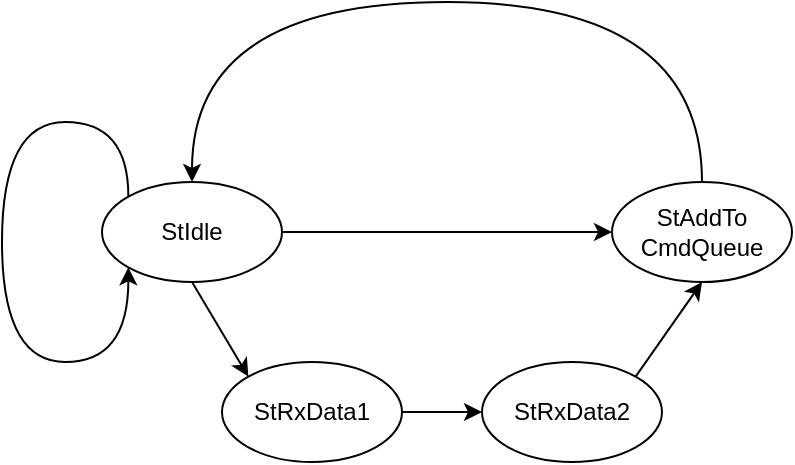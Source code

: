 <mxfile version="13.4.5" type="device"><diagram id="VoxC1Dn3yapktxwrDZ86" name="Page-1"><mxGraphModel dx="1086" dy="806" grid="1" gridSize="10" guides="1" tooltips="1" connect="1" arrows="1" fold="1" page="1" pageScale="1" pageWidth="850" pageHeight="1100" math="0" shadow="0"><root><mxCell id="0"/><mxCell id="1" parent="0"/><mxCell id="FGPDmu4kXKe0IRJ1xzzB-7" style="rounded=0;orthogonalLoop=1;jettySize=auto;html=1;exitX=0.5;exitY=1;exitDx=0;exitDy=0;entryX=0;entryY=0;entryDx=0;entryDy=0;" edge="1" parent="1" source="FGPDmu4kXKe0IRJ1xzzB-3" target="FGPDmu4kXKe0IRJ1xzzB-5"><mxGeometry relative="1" as="geometry"/></mxCell><mxCell id="FGPDmu4kXKe0IRJ1xzzB-10" style="edgeStyle=none;rounded=0;orthogonalLoop=1;jettySize=auto;html=1;exitX=1;exitY=0.5;exitDx=0;exitDy=0;entryX=0;entryY=0.5;entryDx=0;entryDy=0;" edge="1" parent="1" source="FGPDmu4kXKe0IRJ1xzzB-3" target="FGPDmu4kXKe0IRJ1xzzB-4"><mxGeometry relative="1" as="geometry"/></mxCell><mxCell id="FGPDmu4kXKe0IRJ1xzzB-3" value="StIdle" style="ellipse;whiteSpace=wrap;html=1;" vertex="1" parent="1"><mxGeometry x="170" y="360" width="90" height="50" as="geometry"/></mxCell><mxCell id="FGPDmu4kXKe0IRJ1xzzB-11" style="edgeStyle=orthogonalEdgeStyle;rounded=0;orthogonalLoop=1;jettySize=auto;html=1;exitX=0.5;exitY=0;exitDx=0;exitDy=0;entryX=0.5;entryY=0;entryDx=0;entryDy=0;curved=1;" edge="1" parent="1" source="FGPDmu4kXKe0IRJ1xzzB-4" target="FGPDmu4kXKe0IRJ1xzzB-3"><mxGeometry relative="1" as="geometry"><Array as="points"><mxPoint x="470" y="270"/><mxPoint x="215" y="270"/></Array></mxGeometry></mxCell><mxCell id="FGPDmu4kXKe0IRJ1xzzB-4" value="StAddTo&lt;br&gt;CmdQueue" style="ellipse;whiteSpace=wrap;html=1;" vertex="1" parent="1"><mxGeometry x="425" y="360" width="90" height="50" as="geometry"/></mxCell><mxCell id="FGPDmu4kXKe0IRJ1xzzB-8" style="edgeStyle=none;rounded=0;orthogonalLoop=1;jettySize=auto;html=1;exitX=1;exitY=0.5;exitDx=0;exitDy=0;entryX=0;entryY=0.5;entryDx=0;entryDy=0;" edge="1" parent="1" source="FGPDmu4kXKe0IRJ1xzzB-5" target="FGPDmu4kXKe0IRJ1xzzB-6"><mxGeometry relative="1" as="geometry"/></mxCell><mxCell id="FGPDmu4kXKe0IRJ1xzzB-5" value="StRxData1" style="ellipse;whiteSpace=wrap;html=1;" vertex="1" parent="1"><mxGeometry x="230" y="450" width="90" height="50" as="geometry"/></mxCell><mxCell id="FGPDmu4kXKe0IRJ1xzzB-9" style="edgeStyle=none;rounded=0;orthogonalLoop=1;jettySize=auto;html=1;exitX=1;exitY=0;exitDx=0;exitDy=0;entryX=0.5;entryY=1;entryDx=0;entryDy=0;" edge="1" parent="1" source="FGPDmu4kXKe0IRJ1xzzB-6" target="FGPDmu4kXKe0IRJ1xzzB-4"><mxGeometry relative="1" as="geometry"/></mxCell><mxCell id="FGPDmu4kXKe0IRJ1xzzB-6" value="StRxData2" style="ellipse;whiteSpace=wrap;html=1;" vertex="1" parent="1"><mxGeometry x="360" y="450" width="90" height="50" as="geometry"/></mxCell><mxCell id="FGPDmu4kXKe0IRJ1xzzB-12" style="edgeStyle=orthogonalEdgeStyle;curved=1;rounded=0;orthogonalLoop=1;jettySize=auto;html=1;exitX=0;exitY=0;exitDx=0;exitDy=0;entryX=0;entryY=1;entryDx=0;entryDy=0;" edge="1" parent="1" source="FGPDmu4kXKe0IRJ1xzzB-3" target="FGPDmu4kXKe0IRJ1xzzB-3"><mxGeometry relative="1" as="geometry"><Array as="points"><mxPoint x="183" y="330"/><mxPoint x="120" y="330"/><mxPoint x="120" y="450"/><mxPoint x="183" y="450"/></Array></mxGeometry></mxCell></root></mxGraphModel></diagram></mxfile>